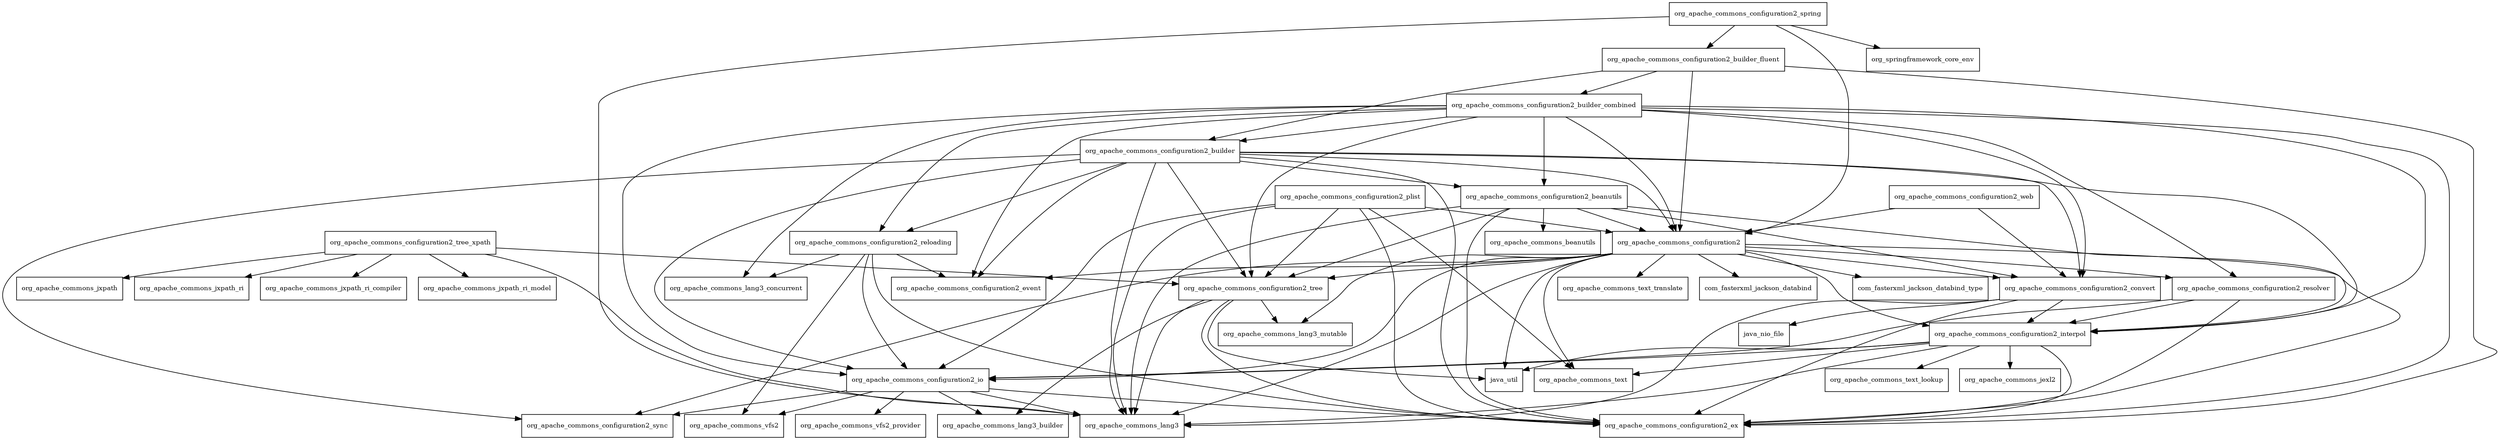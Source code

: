 digraph commons_configuration2_2_4_package_dependencies {
  node [shape = box, fontsize=10.0];
  org_apache_commons_configuration2 -> com_fasterxml_jackson_databind;
  org_apache_commons_configuration2 -> com_fasterxml_jackson_databind_type;
  org_apache_commons_configuration2 -> java_util;
  org_apache_commons_configuration2 -> org_apache_commons_configuration2_convert;
  org_apache_commons_configuration2 -> org_apache_commons_configuration2_event;
  org_apache_commons_configuration2 -> org_apache_commons_configuration2_ex;
  org_apache_commons_configuration2 -> org_apache_commons_configuration2_interpol;
  org_apache_commons_configuration2 -> org_apache_commons_configuration2_io;
  org_apache_commons_configuration2 -> org_apache_commons_configuration2_resolver;
  org_apache_commons_configuration2 -> org_apache_commons_configuration2_sync;
  org_apache_commons_configuration2 -> org_apache_commons_configuration2_tree;
  org_apache_commons_configuration2 -> org_apache_commons_lang3;
  org_apache_commons_configuration2 -> org_apache_commons_lang3_mutable;
  org_apache_commons_configuration2 -> org_apache_commons_text;
  org_apache_commons_configuration2 -> org_apache_commons_text_translate;
  org_apache_commons_configuration2_beanutils -> org_apache_commons_beanutils;
  org_apache_commons_configuration2_beanutils -> org_apache_commons_configuration2;
  org_apache_commons_configuration2_beanutils -> org_apache_commons_configuration2_convert;
  org_apache_commons_configuration2_beanutils -> org_apache_commons_configuration2_ex;
  org_apache_commons_configuration2_beanutils -> org_apache_commons_configuration2_interpol;
  org_apache_commons_configuration2_beanutils -> org_apache_commons_configuration2_tree;
  org_apache_commons_configuration2_beanutils -> org_apache_commons_lang3;
  org_apache_commons_configuration2_builder -> org_apache_commons_configuration2;
  org_apache_commons_configuration2_builder -> org_apache_commons_configuration2_beanutils;
  org_apache_commons_configuration2_builder -> org_apache_commons_configuration2_convert;
  org_apache_commons_configuration2_builder -> org_apache_commons_configuration2_event;
  org_apache_commons_configuration2_builder -> org_apache_commons_configuration2_ex;
  org_apache_commons_configuration2_builder -> org_apache_commons_configuration2_interpol;
  org_apache_commons_configuration2_builder -> org_apache_commons_configuration2_io;
  org_apache_commons_configuration2_builder -> org_apache_commons_configuration2_reloading;
  org_apache_commons_configuration2_builder -> org_apache_commons_configuration2_sync;
  org_apache_commons_configuration2_builder -> org_apache_commons_configuration2_tree;
  org_apache_commons_configuration2_builder -> org_apache_commons_lang3;
  org_apache_commons_configuration2_builder_combined -> org_apache_commons_configuration2;
  org_apache_commons_configuration2_builder_combined -> org_apache_commons_configuration2_beanutils;
  org_apache_commons_configuration2_builder_combined -> org_apache_commons_configuration2_builder;
  org_apache_commons_configuration2_builder_combined -> org_apache_commons_configuration2_convert;
  org_apache_commons_configuration2_builder_combined -> org_apache_commons_configuration2_event;
  org_apache_commons_configuration2_builder_combined -> org_apache_commons_configuration2_ex;
  org_apache_commons_configuration2_builder_combined -> org_apache_commons_configuration2_interpol;
  org_apache_commons_configuration2_builder_combined -> org_apache_commons_configuration2_io;
  org_apache_commons_configuration2_builder_combined -> org_apache_commons_configuration2_reloading;
  org_apache_commons_configuration2_builder_combined -> org_apache_commons_configuration2_resolver;
  org_apache_commons_configuration2_builder_combined -> org_apache_commons_configuration2_tree;
  org_apache_commons_configuration2_builder_combined -> org_apache_commons_lang3_concurrent;
  org_apache_commons_configuration2_builder_fluent -> org_apache_commons_configuration2;
  org_apache_commons_configuration2_builder_fluent -> org_apache_commons_configuration2_builder;
  org_apache_commons_configuration2_builder_fluent -> org_apache_commons_configuration2_builder_combined;
  org_apache_commons_configuration2_builder_fluent -> org_apache_commons_configuration2_ex;
  org_apache_commons_configuration2_convert -> java_nio_file;
  org_apache_commons_configuration2_convert -> org_apache_commons_configuration2_ex;
  org_apache_commons_configuration2_convert -> org_apache_commons_configuration2_interpol;
  org_apache_commons_configuration2_convert -> org_apache_commons_lang3;
  org_apache_commons_configuration2_interpol -> java_util;
  org_apache_commons_configuration2_interpol -> org_apache_commons_configuration2_ex;
  org_apache_commons_configuration2_interpol -> org_apache_commons_configuration2_io;
  org_apache_commons_configuration2_interpol -> org_apache_commons_jexl2;
  org_apache_commons_configuration2_interpol -> org_apache_commons_lang3;
  org_apache_commons_configuration2_interpol -> org_apache_commons_text;
  org_apache_commons_configuration2_interpol -> org_apache_commons_text_lookup;
  org_apache_commons_configuration2_io -> org_apache_commons_configuration2_ex;
  org_apache_commons_configuration2_io -> org_apache_commons_configuration2_sync;
  org_apache_commons_configuration2_io -> org_apache_commons_lang3;
  org_apache_commons_configuration2_io -> org_apache_commons_lang3_builder;
  org_apache_commons_configuration2_io -> org_apache_commons_vfs2;
  org_apache_commons_configuration2_io -> org_apache_commons_vfs2_provider;
  org_apache_commons_configuration2_plist -> org_apache_commons_configuration2;
  org_apache_commons_configuration2_plist -> org_apache_commons_configuration2_ex;
  org_apache_commons_configuration2_plist -> org_apache_commons_configuration2_io;
  org_apache_commons_configuration2_plist -> org_apache_commons_configuration2_tree;
  org_apache_commons_configuration2_plist -> org_apache_commons_lang3;
  org_apache_commons_configuration2_plist -> org_apache_commons_text;
  org_apache_commons_configuration2_reloading -> org_apache_commons_configuration2_event;
  org_apache_commons_configuration2_reloading -> org_apache_commons_configuration2_ex;
  org_apache_commons_configuration2_reloading -> org_apache_commons_configuration2_io;
  org_apache_commons_configuration2_reloading -> org_apache_commons_lang3_concurrent;
  org_apache_commons_configuration2_reloading -> org_apache_commons_vfs2;
  org_apache_commons_configuration2_resolver -> org_apache_commons_configuration2_ex;
  org_apache_commons_configuration2_resolver -> org_apache_commons_configuration2_interpol;
  org_apache_commons_configuration2_resolver -> org_apache_commons_configuration2_io;
  org_apache_commons_configuration2_spring -> org_apache_commons_configuration2;
  org_apache_commons_configuration2_spring -> org_apache_commons_configuration2_builder_fluent;
  org_apache_commons_configuration2_spring -> org_apache_commons_lang3;
  org_apache_commons_configuration2_spring -> org_springframework_core_env;
  org_apache_commons_configuration2_tree -> java_util;
  org_apache_commons_configuration2_tree -> org_apache_commons_configuration2_ex;
  org_apache_commons_configuration2_tree -> org_apache_commons_lang3;
  org_apache_commons_configuration2_tree -> org_apache_commons_lang3_builder;
  org_apache_commons_configuration2_tree -> org_apache_commons_lang3_mutable;
  org_apache_commons_configuration2_tree_xpath -> org_apache_commons_configuration2_tree;
  org_apache_commons_configuration2_tree_xpath -> org_apache_commons_jxpath;
  org_apache_commons_configuration2_tree_xpath -> org_apache_commons_jxpath_ri;
  org_apache_commons_configuration2_tree_xpath -> org_apache_commons_jxpath_ri_compiler;
  org_apache_commons_configuration2_tree_xpath -> org_apache_commons_jxpath_ri_model;
  org_apache_commons_configuration2_tree_xpath -> org_apache_commons_lang3;
  org_apache_commons_configuration2_web -> org_apache_commons_configuration2;
  org_apache_commons_configuration2_web -> org_apache_commons_configuration2_convert;
}
